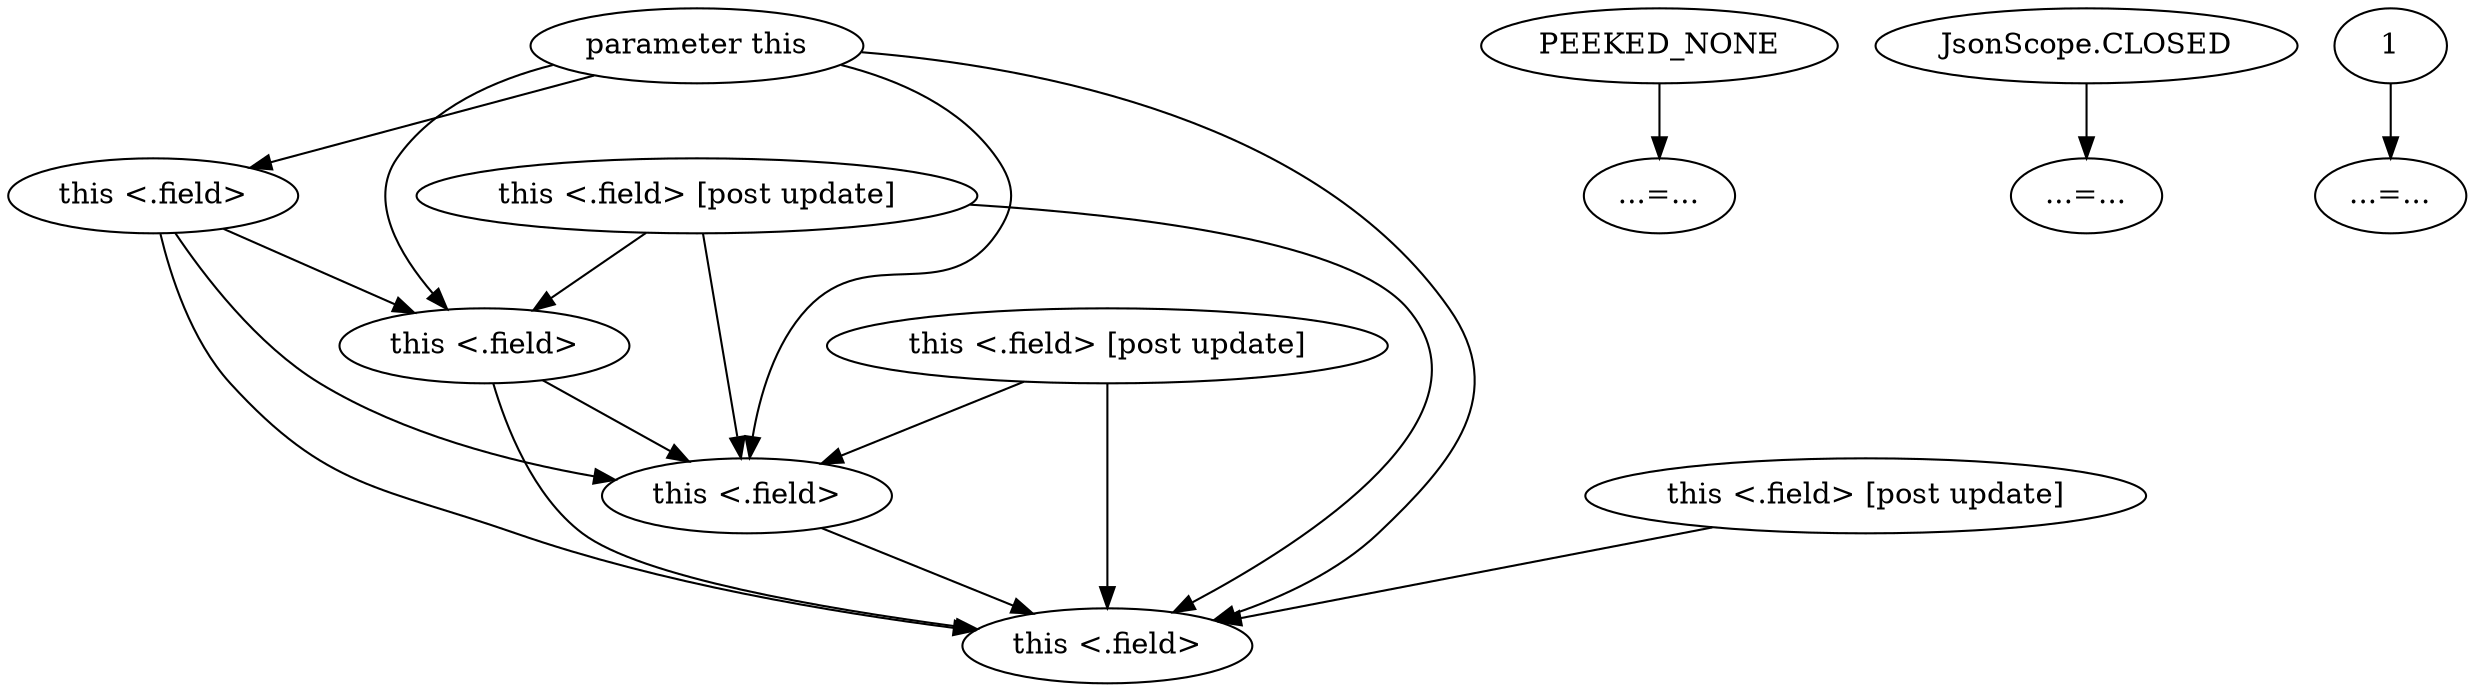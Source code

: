 digraph {
  compound=true;
  0[label="parameter this"; ];
  1[label="this <.field>"; ];
  2[label="this <.field>"; ];
  3[label="this <.field>"; ];
  4[label="this <.field>"; ];
  5[label="this <.field> [post update]"; ];
  6[label="this <.field> [post update]"; ];
  7[label="this <.field> [post update]"; ];
  8[label="PEEKED_NONE"; ];
  9[label="...=..."; ];
  10[label="JsonScope.CLOSED"; ];
  11[label="...=..."; ];
  12[label="1"; ];
  13[label="...=..."; ];
  0 -> 1[];
  0 -> 2[];
  0 -> 3[];
  0 -> 4[];
  1 -> 2[];
  1 -> 3[];
  1 -> 4[];
  2 -> 3[];
  2 -> 4[];
  3 -> 4[];
  5 -> 2[];
  5 -> 3[];
  5 -> 4[];
  6 -> 3[];
  6 -> 4[];
  7 -> 4[];
  8 -> 9[];
  10 -> 11[];
  12 -> 13[];
}
